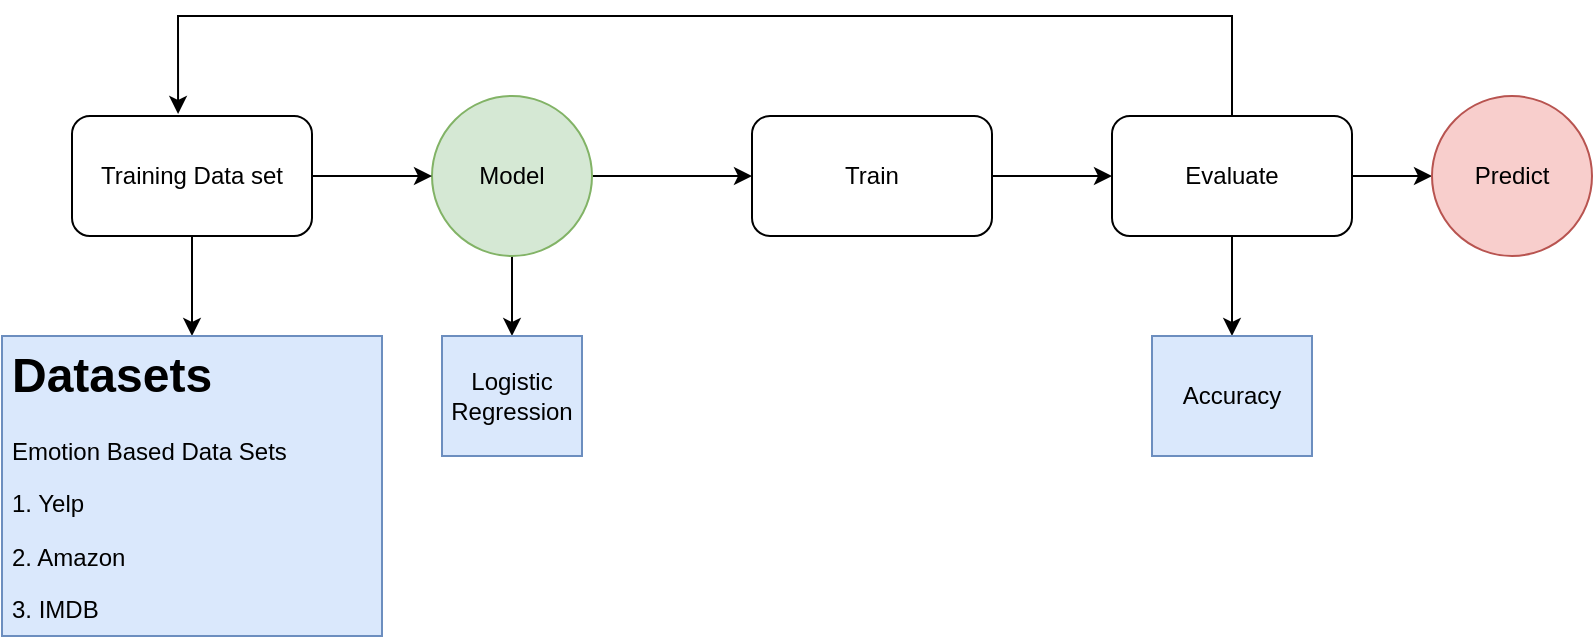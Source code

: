 <mxfile version="16.5.1" type="device"><diagram id="Lg4hvYoM0UWgSp2ZFOhR" name="Page-1"><mxGraphModel dx="782" dy="531" grid="1" gridSize="10" guides="1" tooltips="1" connect="1" arrows="1" fold="1" page="1" pageScale="1" pageWidth="850" pageHeight="1100" math="0" shadow="0"><root><mxCell id="0"/><mxCell id="1" parent="0"/><mxCell id="QXyfwsXgQoTdC3bAvYfE-9" style="edgeStyle=orthogonalEdgeStyle;rounded=0;orthogonalLoop=1;jettySize=auto;html=1;" parent="1" source="QXyfwsXgQoTdC3bAvYfE-1" target="QXyfwsXgQoTdC3bAvYfE-10" edge="1"><mxGeometry relative="1" as="geometry"><mxPoint x="370" y="320" as="targetPoint"/></mxGeometry></mxCell><mxCell id="QXyfwsXgQoTdC3bAvYfE-18" style="edgeStyle=orthogonalEdgeStyle;rounded=0;orthogonalLoop=1;jettySize=auto;html=1;" parent="1" source="QXyfwsXgQoTdC3bAvYfE-1" target="QXyfwsXgQoTdC3bAvYfE-19" edge="1"><mxGeometry relative="1" as="geometry"><mxPoint x="280" y="400" as="targetPoint"/></mxGeometry></mxCell><mxCell id="QXyfwsXgQoTdC3bAvYfE-1" value="Model" style="ellipse;whiteSpace=wrap;html=1;aspect=fixed;fillColor=#d5e8d4;strokeColor=#82b366;" parent="1" vertex="1"><mxGeometry x="240" y="280" width="80" height="80" as="geometry"/></mxCell><mxCell id="QXyfwsXgQoTdC3bAvYfE-8" style="edgeStyle=orthogonalEdgeStyle;rounded=0;orthogonalLoop=1;jettySize=auto;html=1;entryX=0;entryY=0.5;entryDx=0;entryDy=0;" parent="1" source="QXyfwsXgQoTdC3bAvYfE-2" target="QXyfwsXgQoTdC3bAvYfE-1" edge="1"><mxGeometry relative="1" as="geometry"/></mxCell><mxCell id="QXyfwsXgQoTdC3bAvYfE-16" style="edgeStyle=orthogonalEdgeStyle;rounded=0;orthogonalLoop=1;jettySize=auto;html=1;" parent="1" source="QXyfwsXgQoTdC3bAvYfE-2" target="QXyfwsXgQoTdC3bAvYfE-17" edge="1"><mxGeometry relative="1" as="geometry"><mxPoint x="120" y="400" as="targetPoint"/></mxGeometry></mxCell><mxCell id="QXyfwsXgQoTdC3bAvYfE-2" value="Training Data set" style="rounded=1;whiteSpace=wrap;html=1;" parent="1" vertex="1"><mxGeometry x="60" y="290" width="120" height="60" as="geometry"/></mxCell><mxCell id="QXyfwsXgQoTdC3bAvYfE-11" style="edgeStyle=orthogonalEdgeStyle;rounded=0;orthogonalLoop=1;jettySize=auto;html=1;" parent="1" source="QXyfwsXgQoTdC3bAvYfE-10" target="QXyfwsXgQoTdC3bAvYfE-12" edge="1"><mxGeometry relative="1" as="geometry"><mxPoint x="600" y="320" as="targetPoint"/></mxGeometry></mxCell><mxCell id="QXyfwsXgQoTdC3bAvYfE-10" value="Train" style="rounded=1;whiteSpace=wrap;html=1;" parent="1" vertex="1"><mxGeometry x="400" y="290" width="120" height="60" as="geometry"/></mxCell><mxCell id="QXyfwsXgQoTdC3bAvYfE-13" style="edgeStyle=orthogonalEdgeStyle;rounded=0;orthogonalLoop=1;jettySize=auto;html=1;" parent="1" source="QXyfwsXgQoTdC3bAvYfE-12" target="QXyfwsXgQoTdC3bAvYfE-14" edge="1"><mxGeometry relative="1" as="geometry"><mxPoint x="760" y="320" as="targetPoint"/></mxGeometry></mxCell><mxCell id="QXyfwsXgQoTdC3bAvYfE-15" style="edgeStyle=orthogonalEdgeStyle;rounded=0;orthogonalLoop=1;jettySize=auto;html=1;entryX=0.442;entryY=-0.017;entryDx=0;entryDy=0;entryPerimeter=0;" parent="1" source="QXyfwsXgQoTdC3bAvYfE-12" target="QXyfwsXgQoTdC3bAvYfE-2" edge="1"><mxGeometry relative="1" as="geometry"><Array as="points"><mxPoint x="640" y="240"/><mxPoint x="113" y="240"/></Array></mxGeometry></mxCell><mxCell id="QXyfwsXgQoTdC3bAvYfE-20" style="edgeStyle=orthogonalEdgeStyle;rounded=0;orthogonalLoop=1;jettySize=auto;html=1;" parent="1" source="QXyfwsXgQoTdC3bAvYfE-12" target="QXyfwsXgQoTdC3bAvYfE-21" edge="1"><mxGeometry relative="1" as="geometry"><mxPoint x="640" y="400" as="targetPoint"/></mxGeometry></mxCell><mxCell id="QXyfwsXgQoTdC3bAvYfE-12" value="Evaluate" style="rounded=1;whiteSpace=wrap;html=1;" parent="1" vertex="1"><mxGeometry x="580" y="290" width="120" height="60" as="geometry"/></mxCell><mxCell id="QXyfwsXgQoTdC3bAvYfE-14" value="Predict" style="ellipse;whiteSpace=wrap;html=1;aspect=fixed;fillColor=#f8cecc;strokeColor=#b85450;" parent="1" vertex="1"><mxGeometry x="740" y="280" width="80" height="80" as="geometry"/></mxCell><mxCell id="QXyfwsXgQoTdC3bAvYfE-17" value="&lt;h1&gt;Datasets&lt;/h1&gt;&lt;div&gt;Emotion Based Data Sets&lt;/div&gt;&lt;p&gt;1. Yelp&lt;/p&gt;&lt;p&gt;2. Amazon&lt;/p&gt;&lt;p&gt;3. IMDB&lt;/p&gt;" style="text;html=1;strokeColor=#6c8ebf;fillColor=#dae8fc;spacing=5;spacingTop=-20;whiteSpace=wrap;overflow=hidden;rounded=0;" parent="1" vertex="1"><mxGeometry x="25" y="400" width="190" height="150" as="geometry"/></mxCell><mxCell id="QXyfwsXgQoTdC3bAvYfE-19" value="Logistic Regression" style="text;html=1;strokeColor=#6c8ebf;fillColor=#dae8fc;align=center;verticalAlign=middle;whiteSpace=wrap;rounded=0;" parent="1" vertex="1"><mxGeometry x="245" y="400" width="70" height="60" as="geometry"/></mxCell><mxCell id="QXyfwsXgQoTdC3bAvYfE-21" value="Accuracy" style="text;html=1;strokeColor=#6c8ebf;fillColor=#dae8fc;align=center;verticalAlign=middle;whiteSpace=wrap;rounded=0;" parent="1" vertex="1"><mxGeometry x="600" y="400" width="80" height="60" as="geometry"/></mxCell></root></mxGraphModel></diagram></mxfile>